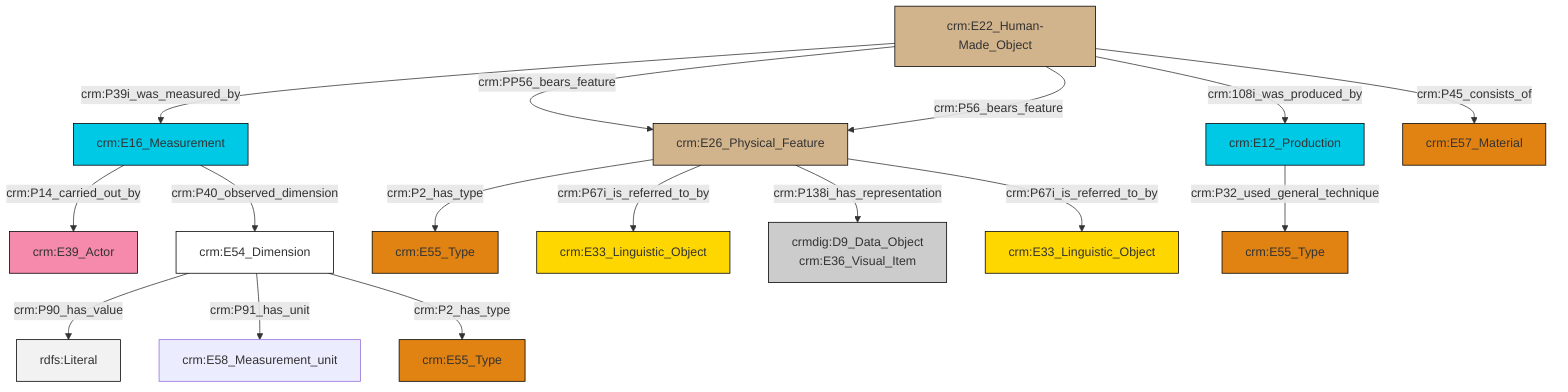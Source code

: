 graph TD
classDef Literal fill:#f2f2f2,stroke:#000000;
classDef CRM_Entity fill:#FFFFFF,stroke:#000000;
classDef Temporal_Entity fill:#00C9E6, stroke:#000000;
classDef Type fill:#E18312, stroke:#000000;
classDef Time-Span fill:#2C9C91, stroke:#000000;
classDef Appellation fill:#FFEB7F, stroke:#000000;
classDef Place fill:#008836, stroke:#000000;
classDef Persistent_Item fill:#B266B2, stroke:#000000;
classDef Conceptual_Object fill:#FFD700, stroke:#000000;
classDef Physical_Thing fill:#D2B48C, stroke:#000000;
classDef Actor fill:#f58aad, stroke:#000000;
classDef PC_Classes fill:#4ce600, stroke:#000000;
classDef Multi fill:#cccccc,stroke:#000000;

0["crm:E16_Measurement"]:::Temporal_Entity -->|crm:P14_carried_out_by| 1["crm:E39_Actor"]:::Actor
2["crm:E22_Human-Made_Object"]:::Physical_Thing -->|crm:P39i_was_measured_by| 0["crm:E16_Measurement"]:::Temporal_Entity
3["crm:E26_Physical_Feature"]:::Physical_Thing -->|crm:P2_has_type| 4["crm:E55_Type"]:::Type
2["crm:E22_Human-Made_Object"]:::Physical_Thing -->|crm:PP56_bears_feature| 3["crm:E26_Physical_Feature"]:::Physical_Thing
3["crm:E26_Physical_Feature"]:::Physical_Thing -->|crm:P67i_is_referred_to_by| 8["crm:E33_Linguistic_Object"]:::Conceptual_Object
9["crm:E54_Dimension"]:::CRM_Entity -->|crm:P90_has_value| 10[rdfs:Literal]:::Literal
11["crm:E12_Production"]:::Temporal_Entity -->|crm:P32_used_general_technique| 12["crm:E55_Type"]:::Type
3["crm:E26_Physical_Feature"]:::Physical_Thing -->|crm:P138i_has_representation| 5["crmdig:D9_Data_Object<br>crm:E36_Visual_Item"]:::Multi
2["crm:E22_Human-Made_Object"]:::Physical_Thing -->|crm:P56_bears_feature| 3["crm:E26_Physical_Feature"]:::Physical_Thing
0["crm:E16_Measurement"]:::Temporal_Entity -->|crm:P40_observed_dimension| 9["crm:E54_Dimension"]:::CRM_Entity
3["crm:E26_Physical_Feature"]:::Physical_Thing -->|crm:P67i_is_referred_to_by| 15["crm:E33_Linguistic_Object"]:::Conceptual_Object
2["crm:E22_Human-Made_Object"]:::Physical_Thing -->|crm:108i_was_produced_by| 11["crm:E12_Production"]:::Temporal_Entity
2["crm:E22_Human-Made_Object"]:::Physical_Thing -->|crm:P45_consists_of| 17["crm:E57_Material"]:::Type
9["crm:E54_Dimension"]:::CRM_Entity -->|crm:P91_has_unit| 13["crm:E58_Measurement_unit"]:::Default
9["crm:E54_Dimension"]:::CRM_Entity -->|crm:P2_has_type| 19["crm:E55_Type"]:::Type
